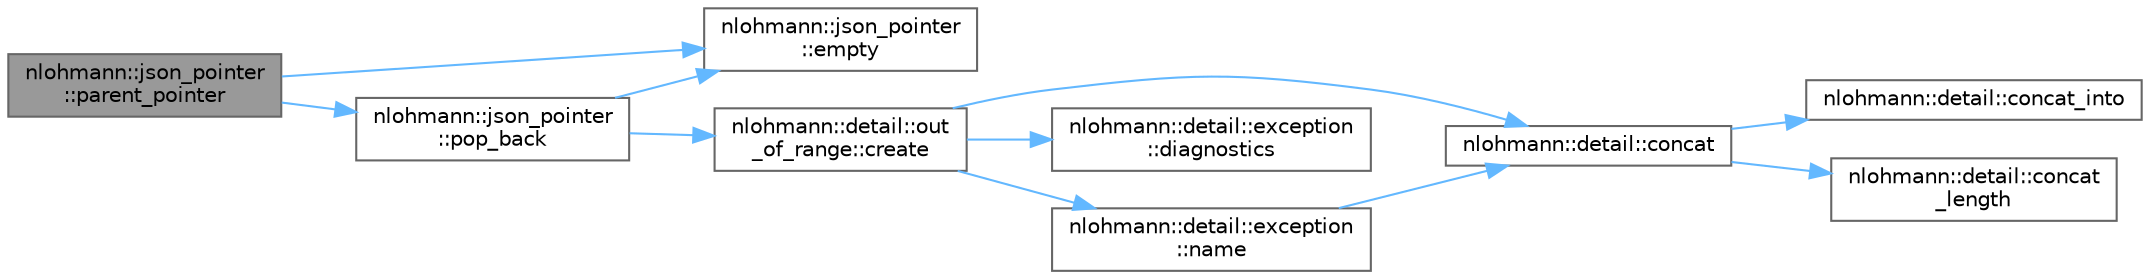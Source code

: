 digraph "nlohmann::json_pointer::parent_pointer"
{
 // LATEX_PDF_SIZE
  bgcolor="transparent";
  edge [fontname=Helvetica,fontsize=10,labelfontname=Helvetica,labelfontsize=10];
  node [fontname=Helvetica,fontsize=10,shape=box,height=0.2,width=0.4];
  rankdir="LR";
  Node1 [id="Node000001",label="nlohmann::json_pointer\l::parent_pointer",height=0.2,width=0.4,color="gray40", fillcolor="grey60", style="filled", fontcolor="black",tooltip="returns the parent of this JSON pointer"];
  Node1 -> Node2 [id="edge21_Node000001_Node000002",color="steelblue1",style="solid",tooltip=" "];
  Node2 [id="Node000002",label="nlohmann::json_pointer\l::empty",height=0.2,width=0.4,color="grey40", fillcolor="white", style="filled",URL="$classnlohmann_1_1json__pointer.html#a4c881fe3be1eecbeb3a5a27494d8c77b",tooltip="return whether pointer points to the root document"];
  Node1 -> Node3 [id="edge22_Node000001_Node000003",color="steelblue1",style="solid",tooltip=" "];
  Node3 [id="Node000003",label="nlohmann::json_pointer\l::pop_back",height=0.2,width=0.4,color="grey40", fillcolor="white", style="filled",URL="$classnlohmann_1_1json__pointer.html#a23ec0f3f5d976a81cf387287375be57e",tooltip="remove last reference token"];
  Node3 -> Node4 [id="edge23_Node000003_Node000004",color="steelblue1",style="solid",tooltip=" "];
  Node4 [id="Node000004",label="nlohmann::detail::out\l_of_range::create",height=0.2,width=0.4,color="grey40", fillcolor="white", style="filled",URL="$classnlohmann_1_1detail_1_1out__of__range.html#a4c0af7bdbf4f20e0812900639829028e",tooltip=" "];
  Node4 -> Node5 [id="edge24_Node000004_Node000005",color="steelblue1",style="solid",tooltip=" "];
  Node5 [id="Node000005",label="nlohmann::detail::concat",height=0.2,width=0.4,color="grey40", fillcolor="white", style="filled",URL="$namespacenlohmann_1_1detail.html#a988ba5d6c0412dff629c6f6d6d226fb0",tooltip=" "];
  Node5 -> Node6 [id="edge25_Node000005_Node000006",color="steelblue1",style="solid",tooltip=" "];
  Node6 [id="Node000006",label="nlohmann::detail::concat_into",height=0.2,width=0.4,color="grey40", fillcolor="white", style="filled",URL="$namespacenlohmann_1_1detail.html#a8501011f8c39fdc1451d41a17032a9c1",tooltip=" "];
  Node5 -> Node7 [id="edge26_Node000005_Node000007",color="steelblue1",style="solid",tooltip=" "];
  Node7 [id="Node000007",label="nlohmann::detail::concat\l_length",height=0.2,width=0.4,color="grey40", fillcolor="white", style="filled",URL="$namespacenlohmann_1_1detail.html#ade7da17ad4a5a2be5bc12a6427a3c207",tooltip=" "];
  Node4 -> Node8 [id="edge27_Node000004_Node000008",color="steelblue1",style="solid",tooltip=" "];
  Node8 [id="Node000008",label="nlohmann::detail::exception\l::diagnostics",height=0.2,width=0.4,color="grey40", fillcolor="white", style="filled",URL="$classnlohmann_1_1detail_1_1exception.html#a9032b2e5d344c9f1f7afef4212f0ad39",tooltip=" "];
  Node4 -> Node9 [id="edge28_Node000004_Node000009",color="steelblue1",style="solid",tooltip=" "];
  Node9 [id="Node000009",label="nlohmann::detail::exception\l::name",height=0.2,width=0.4,color="grey40", fillcolor="white", style="filled",URL="$classnlohmann_1_1detail_1_1exception.html#abf41a7e9178356314082284e6cfea278",tooltip=" "];
  Node9 -> Node5 [id="edge29_Node000009_Node000005",color="steelblue1",style="solid",tooltip=" "];
  Node3 -> Node2 [id="edge30_Node000003_Node000002",color="steelblue1",style="solid",tooltip=" "];
}
